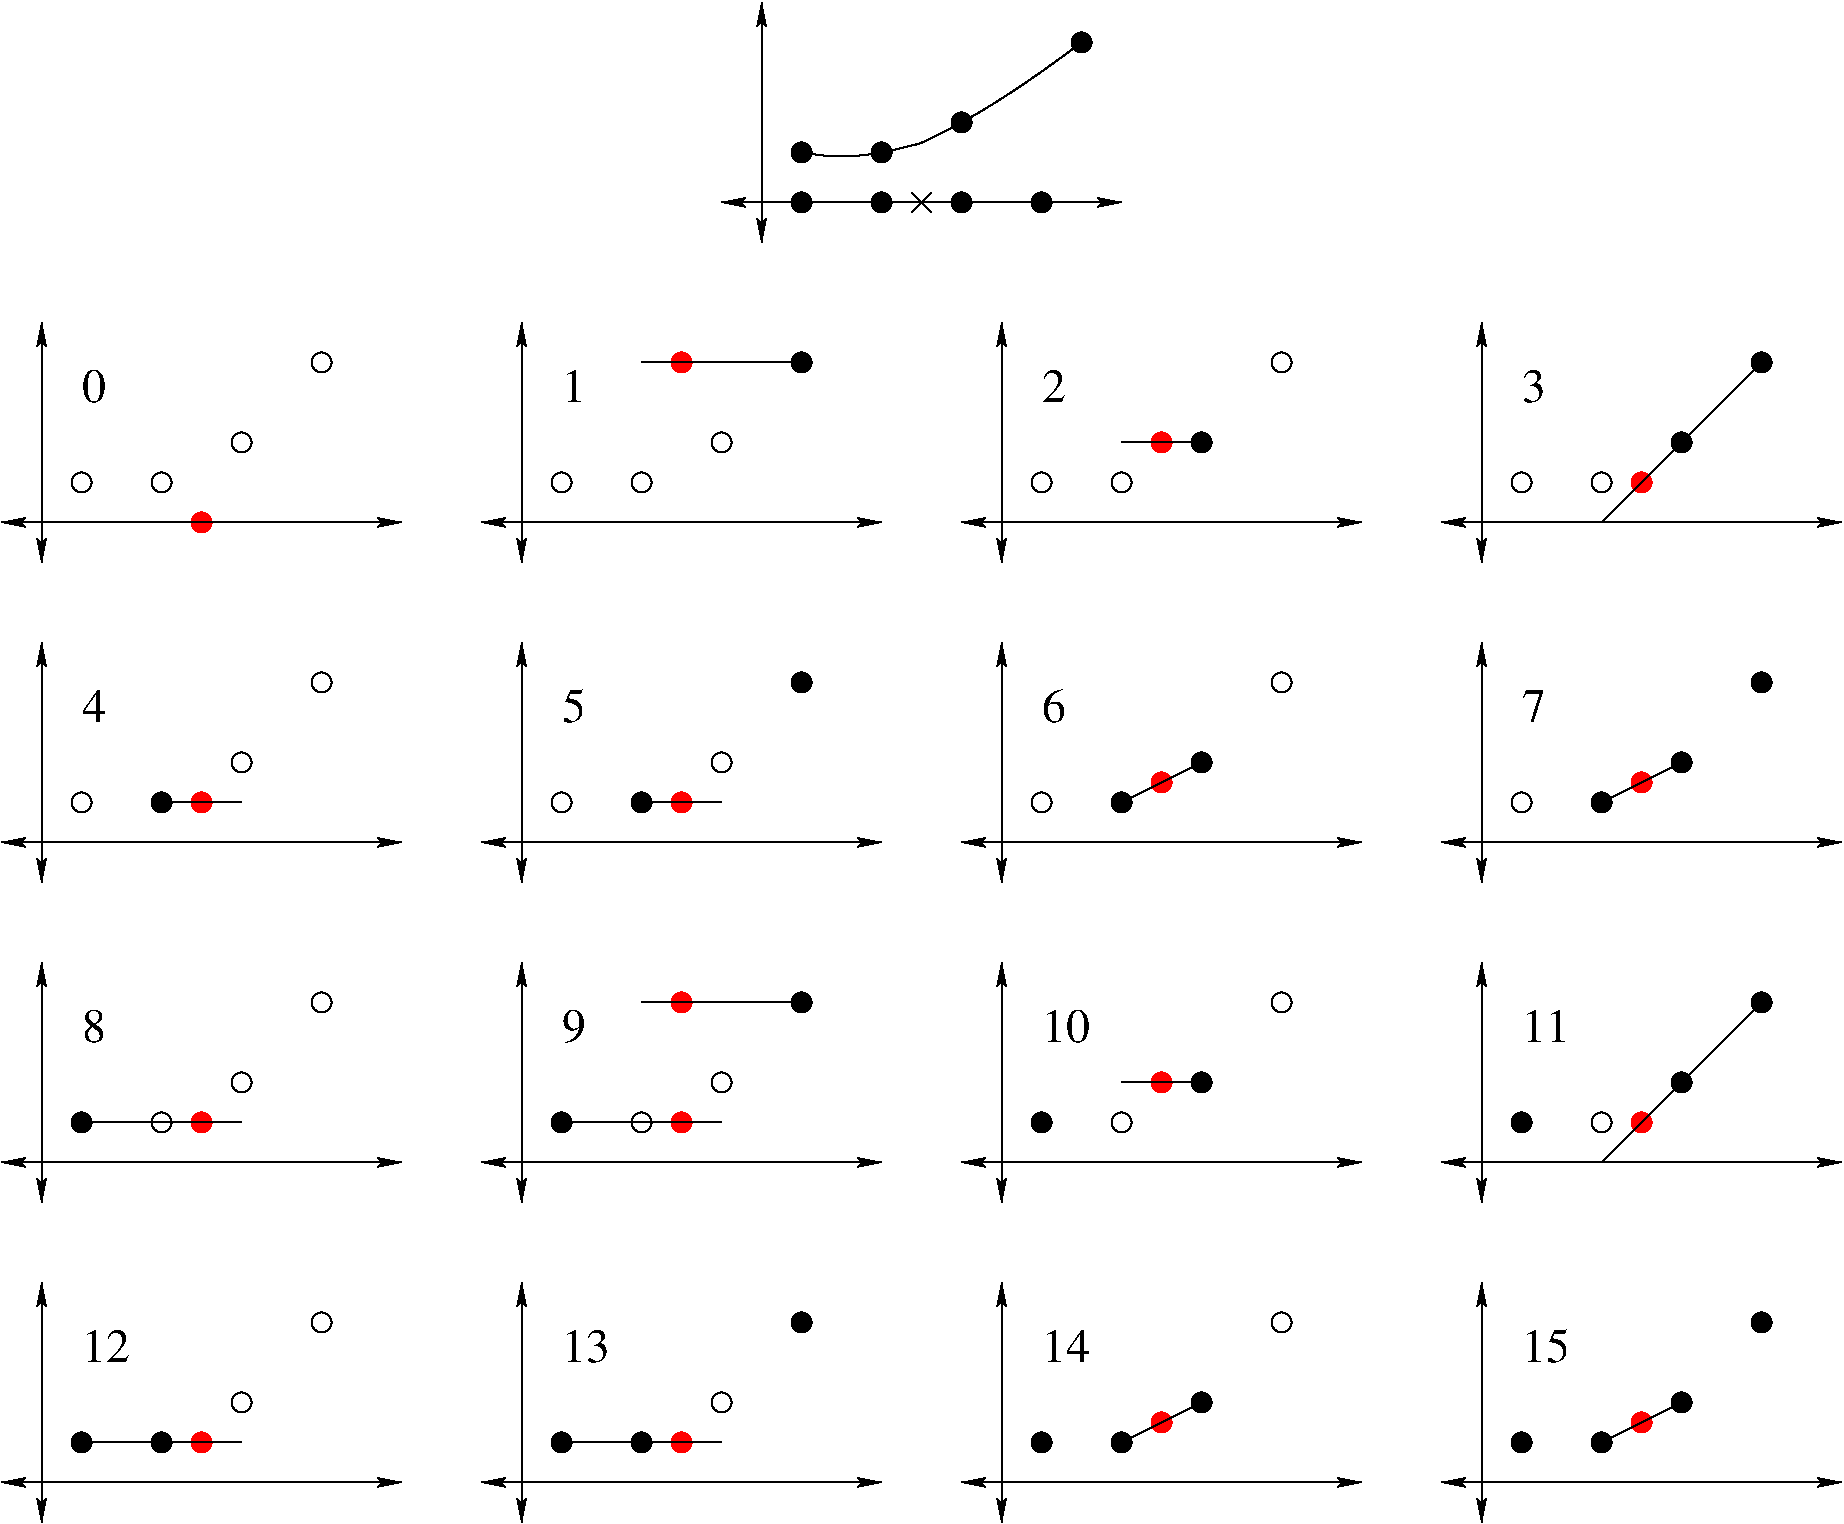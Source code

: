 #FIG 3.2
Portrait
Center
Inches
Letter  
100.00
Single
-2
1200 2
6 5700 900 8700 2700
1 3 0 1 0 0 50 -1 20 0.000 1 0.0000 6900 2400 75 75 6900 2400 6975 2400
1 3 0 1 0 0 50 -1 20 0.000 1 0.0000 7500 2400 75 75 7500 2400 7575 2400
1 3 0 1 0 0 50 -1 20 0.000 1 0.0000 8100 2400 75 75 8100 2400 8175 2400
1 3 0 1 0 0 50 -1 20 0.000 1 0.0000 6300 2400 75 75 6300 2400 6375 2400
1 3 0 1 0 0 50 -1 20 0.000 1 0.0000 6300 2025 75 75 6300 2025 6375 2025
1 3 0 1 0 0 50 -1 20 0.000 1 0.0000 6900 2025 75 75 6900 2025 6975 2025
1 3 0 1 0 0 50 -1 20 0.000 1 0.0000 7500 1800 75 75 7500 1800 7575 1800
1 3 0 1 0 0 50 -1 20 0.000 1 0.0000 8400 1200 75 75 8400 1200 8475 1200
2 1 0 1 0 7 50 -1 -1 0.000 0 0 -1 1 1 2
	2 1 1.00 60.00 120.00
	2 1 1.00 60.00 120.00
	 5700 2400 8700 2400
2 1 0 1 0 7 50 -1 -1 0.000 0 0 -1 0 0 2
	 7125 2325 7275 2475
2 1 0 1 0 7 50 -1 -1 0.000 0 0 -1 0 0 2
	 7125 2475 7275 2325
2 1 0 1 0 7 50 -1 -1 0.000 0 0 -1 1 1 2
	2 1 1.00 60.00 120.00
	2 1 1.00 60.00 120.00
	 6000 2700 6000 900
3 2 0 1 0 7 50 -1 -1 0.000 0 0 0 4
	 6300 2025 6900 2025 7500 1800 8400 1200
	 0.000 -1.000 -1.000 0.000
-6
1 3 0 1 0 7 50 -1 -1 0.000 1 0.0000 2700 10800 75 75 2700 10800 2775 10800
1 3 0 1 0 0 50 -1 20 0.000 1 0.0000 1500 11700 75 75 1500 11700 1575 11700
1 3 0 1 0 7 50 -1 -1 0.000 1 0.0000 2100 11400 75 75 2100 11400 2175 11400
1 3 0 1 0 0 50 -1 20 0.000 1 0.0000 5100 11700 75 75 5100 11700 5175 11700
1 3 0 1 0 7 50 -1 -1 0.000 1 0.0000 5700 11400 75 75 5700 11400 5775 11400
1 3 0 1 0 0 50 -1 20 0.000 1 0.0000 6300 10800 75 75 6300 10800 6375 10800
1 3 0 1 0 7 50 -1 -1 0.000 1 0.0000 9900 10800 75 75 9900 10800 9975 10800
1 3 0 1 0 0 50 -1 20 0.000 1 0.0000 8700 11700 75 75 8700 11700 8775 11700
1 3 0 1 0 0 50 -1 20 0.000 1 0.0000 9300 11400 75 75 9300 11400 9375 11400
1 3 0 1 0 0 50 -1 20 0.000 1 0.0000 12300 11700 75 75 12300 11700 12375 11700
1 3 0 1 0 0 50 -1 20 0.000 1 0.0000 12900 11400 75 75 12900 11400 12975 11400
1 3 0 1 0 0 50 -1 20 0.000 1 0.0000 13500 10800 75 75 13500 10800 13575 10800
1 3 0 1 0 7 50 -1 -1 0.000 1 0.0000 2700 8400 75 75 2700 8400 2775 8400
1 3 0 1 0 7 50 -1 -1 0.000 1 0.0000 1500 9300 75 75 1500 9300 1575 9300
1 3 0 1 0 7 50 -1 -1 0.000 1 0.0000 2100 9000 75 75 2100 9000 2175 9000
1 3 0 1 0 7 50 -1 -1 0.000 1 0.0000 5100 9300 75 75 5100 9300 5175 9300
1 3 0 1 0 7 50 -1 -1 0.000 1 0.0000 5700 9000 75 75 5700 9000 5775 9000
1 3 0 1 0 0 50 -1 20 0.000 1 0.0000 6300 8400 75 75 6300 8400 6375 8400
1 3 0 1 0 7 50 -1 -1 0.000 1 0.0000 9900 8400 75 75 9900 8400 9975 8400
1 3 0 1 0 7 50 -1 -1 0.000 1 0.0000 8700 9300 75 75 8700 9300 8775 9300
1 3 0 1 0 0 50 -1 20 0.000 1 0.0000 9300 9000 75 75 9300 9000 9375 9000
1 3 0 1 0 7 50 -1 -1 0.000 1 0.0000 12300 9300 75 75 12300 9300 12375 9300
1 3 0 1 0 0 50 -1 20 0.000 1 0.0000 12900 9000 75 75 12900 9000 12975 9000
1 3 0 1 0 0 50 -1 20 0.000 1 0.0000 13500 8400 75 75 13500 8400 13575 8400
1 3 0 1 0 7 50 -1 -1 0.000 1 0.0000 2700 6000 75 75 2700 6000 2775 6000
1 3 0 1 0 7 50 -1 -1 0.000 1 0.0000 900 6900 75 75 900 6900 975 6900
1 3 0 1 0 0 50 -1 20 0.000 1 0.0000 1500 6900 75 75 1500 6900 1575 6900
1 3 0 1 0 7 50 -1 -1 0.000 1 0.0000 2100 6600 75 75 2100 6600 2175 6600
1 3 0 1 0 0 50 -1 20 0.000 1 0.0000 5100 6900 75 75 5100 6900 5175 6900
1 3 0 1 0 7 50 -1 -1 0.000 1 0.0000 5700 6600 75 75 5700 6600 5775 6600
1 3 0 1 0 7 50 -1 -1 0.000 1 0.0000 4500 6900 75 75 4500 6900 4575 6900
1 3 0 1 0 0 50 -1 20 0.000 1 0.0000 6300 6000 75 75 6300 6000 6375 6000
1 3 0 1 0 7 50 -1 -1 0.000 1 0.0000 9900 6000 75 75 9900 6000 9975 6000
1 3 0 1 0 7 50 -1 -1 0.000 1 0.0000 8100 6900 75 75 8100 6900 8175 6900
1 3 0 1 0 0 50 -1 20 0.000 1 0.0000 8700 6900 75 75 8700 6900 8775 6900
1 3 0 1 0 0 50 -1 20 0.000 1 0.0000 9300 6600 75 75 9300 6600 9375 6600
1 3 0 1 0 0 50 -1 20 0.000 1 0.0000 12300 6900 75 75 12300 6900 12375 6900
1 3 0 1 0 0 50 -1 20 0.000 1 0.0000 12900 6600 75 75 12900 6600 12975 6600
1 3 0 1 0 7 50 -1 -1 0.000 1 0.0000 11700 6900 75 75 11700 6900 11775 6900
1 3 0 1 0 0 50 -1 20 0.000 1 0.0000 13500 6000 75 75 13500 6000 13575 6000
1 3 0 1 0 7 50 -1 -1 0.000 1 0.0000 2700 3600 75 75 2700 3600 2775 3600
1 3 0 1 0 7 50 -1 -1 0.000 1 0.0000 900 4500 75 75 900 4500 975 4500
1 3 0 1 0 7 50 -1 -1 0.000 1 0.0000 1500 4500 75 75 1500 4500 1575 4500
1 3 0 1 0 7 50 -1 -1 0.000 1 0.0000 2100 4200 75 75 2100 4200 2175 4200
1 3 0 1 0 7 50 -1 -1 0.000 1 0.0000 5100 4500 75 75 5100 4500 5175 4500
1 3 0 1 0 7 50 -1 -1 0.000 1 0.0000 5700 4200 75 75 5700 4200 5775 4200
1 3 0 1 0 7 50 -1 -1 0.000 1 0.0000 4500 4500 75 75 4500 4500 4575 4500
1 3 0 1 0 0 50 -1 20 0.000 1 0.0000 6300 3600 75 75 6300 3600 6375 3600
1 3 0 1 0 7 50 -1 -1 0.000 1 0.0000 9900 3600 75 75 9900 3600 9975 3600
1 3 0 1 0 7 50 -1 -1 0.000 1 0.0000 8100 4500 75 75 8100 4500 8175 4500
1 3 0 1 0 7 50 -1 -1 0.000 1 0.0000 8700 4500 75 75 8700 4500 8775 4500
1 3 0 1 0 0 50 -1 20 0.000 1 0.0000 9300 4200 75 75 9300 4200 9375 4200
1 3 0 1 0 7 50 -1 -1 0.000 1 0.0000 12300 4500 75 75 12300 4500 12375 4500
1 3 0 1 0 0 50 -1 20 0.000 1 0.0000 12900 4200 75 75 12900 4200 12975 4200
1 3 0 1 0 7 50 -1 -1 0.000 1 0.0000 11700 4500 75 75 11700 4500 11775 4500
1 3 0 1 0 0 50 -1 20 0.000 1 0.0000 13500 3600 75 75 13500 3600 13575 3600
1 3 0 1 0 0 50 -1 20 0.000 1 0.0000 900 9300 75 75 900 9300 975 9300
1 3 0 1 0 0 50 -1 20 0.000 1 0.0000 4500 9300 75 75 4500 9300 4575 9300
1 3 0 1 0 0 50 -1 20 0.000 1 0.0000 8100 9300 75 75 8100 9300 8175 9300
1 3 0 1 0 0 50 -1 20 0.000 1 0.0000 11700 9300 75 75 11700 9300 11775 9300
1 3 0 1 0 0 50 -1 20 0.000 1 0.0000 11700 11700 75 75 11700 11700 11775 11700
1 3 0 1 0 0 50 -1 20 0.000 1 0.0000 8100 11700 75 75 8100 11700 8175 11700
1 3 0 1 0 0 50 -1 20 0.000 1 0.0000 4500 11700 75 75 4500 11700 4575 11700
1 3 0 1 0 0 50 -1 20 0.000 1 0.0000 900 11700 75 75 900 11700 975 11700
1 3 0 1 4 4 50 -1 20 0.000 1 0.0000 1800 4800 75 75 1800 4800 1875 4800
1 3 0 1 4 4 50 -1 20 0.000 1 0.0000 5400 3600 75 75 5400 3600 5475 3600
1 3 0 1 4 4 50 -1 20 0.000 1 0.0000 9000 4200 75 75 9000 4200 9075 4200
1 3 0 1 4 4 50 -1 20 0.000 1 0.0000 12600 4500 75 75 12600 4500 12675 4500
1 3 0 1 4 4 50 -1 20 0.000 1 0.0000 12600 6750 75 75 12600 6750 12675 6750
1 3 0 1 4 4 50 -1 20 0.000 1 0.0000 9000 6750 75 75 9000 6750 9075 6750
1 3 0 1 4 4 50 -1 20 0.000 1 0.0000 5400 6900 75 75 5400 6900 5475 6900
1 3 0 1 4 4 50 -1 20 0.000 1 0.0000 1800 6900 75 75 1800 6900 1875 6900
1 3 0 1 4 4 50 -1 20 0.000 1 0.0000 1800 9300 75 75 1800 9300 1875 9300
1 3 0 1 4 4 50 -1 20 0.000 1 0.0000 5400 9300 75 75 5400 9300 5475 9300
1 3 0 1 4 4 50 -1 20 0.000 1 0.0000 9000 9000 75 75 9000 9000 9075 9000
1 3 0 1 4 4 50 -1 20 0.000 1 0.0000 12600 9300 75 75 12600 9300 12675 9300
1 3 0 1 4 4 50 -1 20 0.000 1 0.0000 12600 11550 75 75 12600 11550 12675 11550
1 3 0 1 4 4 50 -1 20 0.000 1 0.0000 9000 11550 75 75 9000 11550 9075 11550
1 3 0 1 4 4 50 -1 20 0.000 1 0.0000 5400 11700 75 75 5400 11700 5475 11700
1 3 0 1 4 4 50 -1 20 0.000 1 0.0000 1800 11700 75 75 1800 11700 1875 11700
1 3 0 1 4 4 50 -1 20 0.000 1 0.0000 5400 8400 75 75 5400 8400 5475 8400
2 1 0 1 0 7 50 -1 -1 0.000 0 0 -1 1 1 2
	2 1 1.00 60.00 120.00
	2 1 1.00 60.00 120.00
	 300 12000 3300 12000
2 1 0 1 0 7 50 -1 -1 0.000 0 0 -1 1 1 2
	2 1 1.00 60.00 120.00
	2 1 1.00 60.00 120.00
	 600 12300 600 10500
2 1 0 1 0 7 50 -1 -1 0.000 0 0 -1 1 1 2
	2 1 1.00 60.00 120.00
	2 1 1.00 60.00 120.00
	 3900 12000 6900 12000
2 1 0 1 0 7 50 -1 -1 0.000 0 0 -1 1 1 2
	2 1 1.00 60.00 120.00
	2 1 1.00 60.00 120.00
	 4200 12300 4200 10500
2 1 0 1 0 7 50 -1 -1 0.000 0 0 -1 1 1 2
	2 1 1.00 60.00 120.00
	2 1 1.00 60.00 120.00
	 7500 12000 10500 12000
2 1 0 1 0 7 50 -1 -1 0.000 0 0 -1 1 1 2
	2 1 1.00 60.00 120.00
	2 1 1.00 60.00 120.00
	 7800 12300 7800 10500
2 1 0 1 0 7 50 -1 -1 0.000 0 0 -1 1 1 2
	2 1 1.00 60.00 120.00
	2 1 1.00 60.00 120.00
	 11100 12000 14100 12000
2 1 0 1 0 7 50 -1 -1 0.000 0 0 -1 1 1 2
	2 1 1.00 60.00 120.00
	2 1 1.00 60.00 120.00
	 11400 12300 11400 10500
2 1 0 1 0 7 50 -1 -1 0.000 0 0 -1 1 1 2
	2 1 1.00 60.00 120.00
	2 1 1.00 60.00 120.00
	 300 9600 3300 9600
2 1 0 1 0 7 50 -1 -1 0.000 0 0 -1 1 1 2
	2 1 1.00 60.00 120.00
	2 1 1.00 60.00 120.00
	 600 9900 600 8100
2 1 0 1 0 7 50 -1 -1 0.000 0 0 -1 1 1 2
	2 1 1.00 60.00 120.00
	2 1 1.00 60.00 120.00
	 3900 9600 6900 9600
2 1 0 1 0 7 50 -1 -1 0.000 0 0 -1 1 1 2
	2 1 1.00 60.00 120.00
	2 1 1.00 60.00 120.00
	 4200 9900 4200 8100
2 1 0 1 0 7 50 -1 -1 0.000 0 0 -1 1 1 2
	2 1 1.00 60.00 120.00
	2 1 1.00 60.00 120.00
	 7500 9600 10500 9600
2 1 0 1 0 7 50 -1 -1 0.000 0 0 -1 1 1 2
	2 1 1.00 60.00 120.00
	2 1 1.00 60.00 120.00
	 7800 9900 7800 8100
2 1 0 1 0 7 50 -1 -1 0.000 0 0 -1 1 1 2
	2 1 1.00 60.00 120.00
	2 1 1.00 60.00 120.00
	 11100 9600 14100 9600
2 1 0 1 0 7 50 -1 -1 0.000 0 0 -1 1 1 2
	2 1 1.00 60.00 120.00
	2 1 1.00 60.00 120.00
	 11400 9900 11400 8100
2 1 0 1 0 7 50 -1 -1 0.000 0 0 -1 1 1 2
	2 1 1.00 60.00 120.00
	2 1 1.00 60.00 120.00
	 300 7200 3300 7200
2 1 0 1 0 7 50 -1 -1 0.000 0 0 -1 1 1 2
	2 1 1.00 60.00 120.00
	2 1 1.00 60.00 120.00
	 600 7500 600 5700
2 1 0 1 0 7 50 -1 -1 0.000 0 0 -1 1 1 2
	2 1 1.00 60.00 120.00
	2 1 1.00 60.00 120.00
	 3900 7200 6900 7200
2 1 0 1 0 7 50 -1 -1 0.000 0 0 -1 1 1 2
	2 1 1.00 60.00 120.00
	2 1 1.00 60.00 120.00
	 4200 7500 4200 5700
2 1 0 1 0 7 50 -1 -1 0.000 0 0 -1 1 1 2
	2 1 1.00 60.00 120.00
	2 1 1.00 60.00 120.00
	 7500 7200 10500 7200
2 1 0 1 0 7 50 -1 -1 0.000 0 0 -1 1 1 2
	2 1 1.00 60.00 120.00
	2 1 1.00 60.00 120.00
	 7800 7500 7800 5700
2 1 0 1 0 7 50 -1 -1 0.000 0 0 -1 1 1 2
	2 1 1.00 60.00 120.00
	2 1 1.00 60.00 120.00
	 11100 7200 14100 7200
2 1 0 1 0 7 50 -1 -1 0.000 0 0 -1 1 1 2
	2 1 1.00 60.00 120.00
	2 1 1.00 60.00 120.00
	 11400 7500 11400 5700
2 1 0 1 0 7 50 -1 -1 0.000 0 0 -1 1 1 2
	2 1 1.00 60.00 120.00
	2 1 1.00 60.00 120.00
	 300 4800 3300 4800
2 1 0 1 0 7 50 -1 -1 0.000 0 0 -1 1 1 2
	2 1 1.00 60.00 120.00
	2 1 1.00 60.00 120.00
	 600 5100 600 3300
2 1 0 1 0 7 50 -1 -1 0.000 0 0 -1 1 1 2
	2 1 1.00 60.00 120.00
	2 1 1.00 60.00 120.00
	 3900 4800 6900 4800
2 1 0 1 0 7 50 -1 -1 0.000 0 0 -1 1 1 2
	2 1 1.00 60.00 120.00
	2 1 1.00 60.00 120.00
	 4200 5100 4200 3300
2 1 0 1 0 7 50 -1 -1 0.000 0 0 -1 1 1 2
	2 1 1.00 60.00 120.00
	2 1 1.00 60.00 120.00
	 7500 4800 10500 4800
2 1 0 1 0 7 50 -1 -1 0.000 0 0 -1 1 1 2
	2 1 1.00 60.00 120.00
	2 1 1.00 60.00 120.00
	 7800 5100 7800 3300
2 1 0 1 0 7 50 -1 -1 0.000 0 0 -1 1 1 2
	2 1 1.00 60.00 120.00
	2 1 1.00 60.00 120.00
	 11100 4800 14100 4800
2 1 0 1 0 7 50 -1 -1 0.000 0 0 -1 1 1 2
	2 1 1.00 60.00 120.00
	2 1 1.00 60.00 120.00
	 11400 5100 11400 3300
2 1 0 1 0 7 50 -1 -1 0.000 0 0 -1 0 0 2
	 8700 6900 9300 6600
2 1 0 1 0 7 50 -1 -1 0.000 0 0 -1 0 0 2
	 12300 6900 12900 6600
2 1 0 1 0 7 50 -1 -1 0.000 0 0 -1 0 0 2
	 8700 11700 9300 11400
2 1 0 1 0 7 50 -1 -1 0.000 0 0 -1 0 0 2
	 12300 11700 12900 11400
2 1 0 1 0 7 50 -1 -1 0.000 0 0 -1 0 0 2
	 6300 3600 5100 3600
2 1 0 1 0 7 50 -1 -1 0.000 0 0 -1 0 0 2
	 9300 4200 8700 4200
2 1 0 1 0 7 50 -1 -1 0.000 0 0 -1 0 0 2
	 13500 3600 12300 4800
2 1 0 1 0 7 50 -1 -1 0.000 0 0 -1 0 0 2
	 1500 6900 2100 6900
2 1 0 1 0 7 50 -1 -1 0.000 0 0 -1 0 0 2
	 5100 6900 5700 6900
2 1 0 1 0 7 50 -1 -1 0.000 0 0 -1 0 0 2
	 900 9300 2100 9300
2 1 0 1 0 7 50 -1 -1 0.000 0 0 -1 0 0 2
	 4500 9300 5700 9300
2 1 0 1 0 7 50 -1 -1 0.000 0 0 -1 0 0 2
	 6300 8400 5100 8400
2 1 0 1 0 7 50 -1 -1 0.000 0 0 -1 0 0 2
	 9300 9000 8700 9000
2 1 0 1 0 7 50 -1 -1 0.000 0 0 -1 0 0 2
	 13500 8400 12300 9600
2 1 0 1 0 7 50 -1 -1 0.000 0 0 -1 0 0 2
	 4500 11700 5700 11700
2 1 0 1 0 7 50 -1 -1 0.000 0 0 -1 0 0 2
	 900 11700 2100 11700
4 0 0 50 -1 0 24 0.0000 4 255 180 900 3900 0\001
4 0 0 50 -1 0 24 0.0000 4 255 180 4500 3900 1\001
4 0 0 50 -1 0 24 0.0000 4 255 180 8100 3900 2\001
4 0 0 50 -1 0 24 0.0000 4 255 180 11700 3900 3\001
4 0 0 50 -1 0 24 0.0000 4 255 180 900 6300 4\001
4 0 0 50 -1 0 24 0.0000 4 255 180 4500 6300 5\001
4 0 0 50 -1 0 24 0.0000 4 255 180 8100 6300 6\001
4 0 0 50 -1 0 24 0.0000 4 255 180 11700 6300 7\001
4 0 0 50 -1 0 24 0.0000 4 255 180 900 8700 8\001
4 0 0 50 -1 0 24 0.0000 4 255 180 4500 8700 9\001
4 0 0 50 -1 0 24 0.0000 4 255 360 8100 8700 10\001
4 0 0 50 -1 0 24 0.0000 4 255 360 11700 8700 11\001
4 0 0 50 -1 0 24 0.0000 4 255 360 900 11100 12\001
4 0 0 50 -1 0 24 0.0000 4 255 360 4500 11100 13\001
4 0 0 50 -1 0 24 0.0000 4 255 360 8100 11100 14\001
4 0 0 50 -1 0 24 0.0000 4 255 360 11700 11100 15\001
